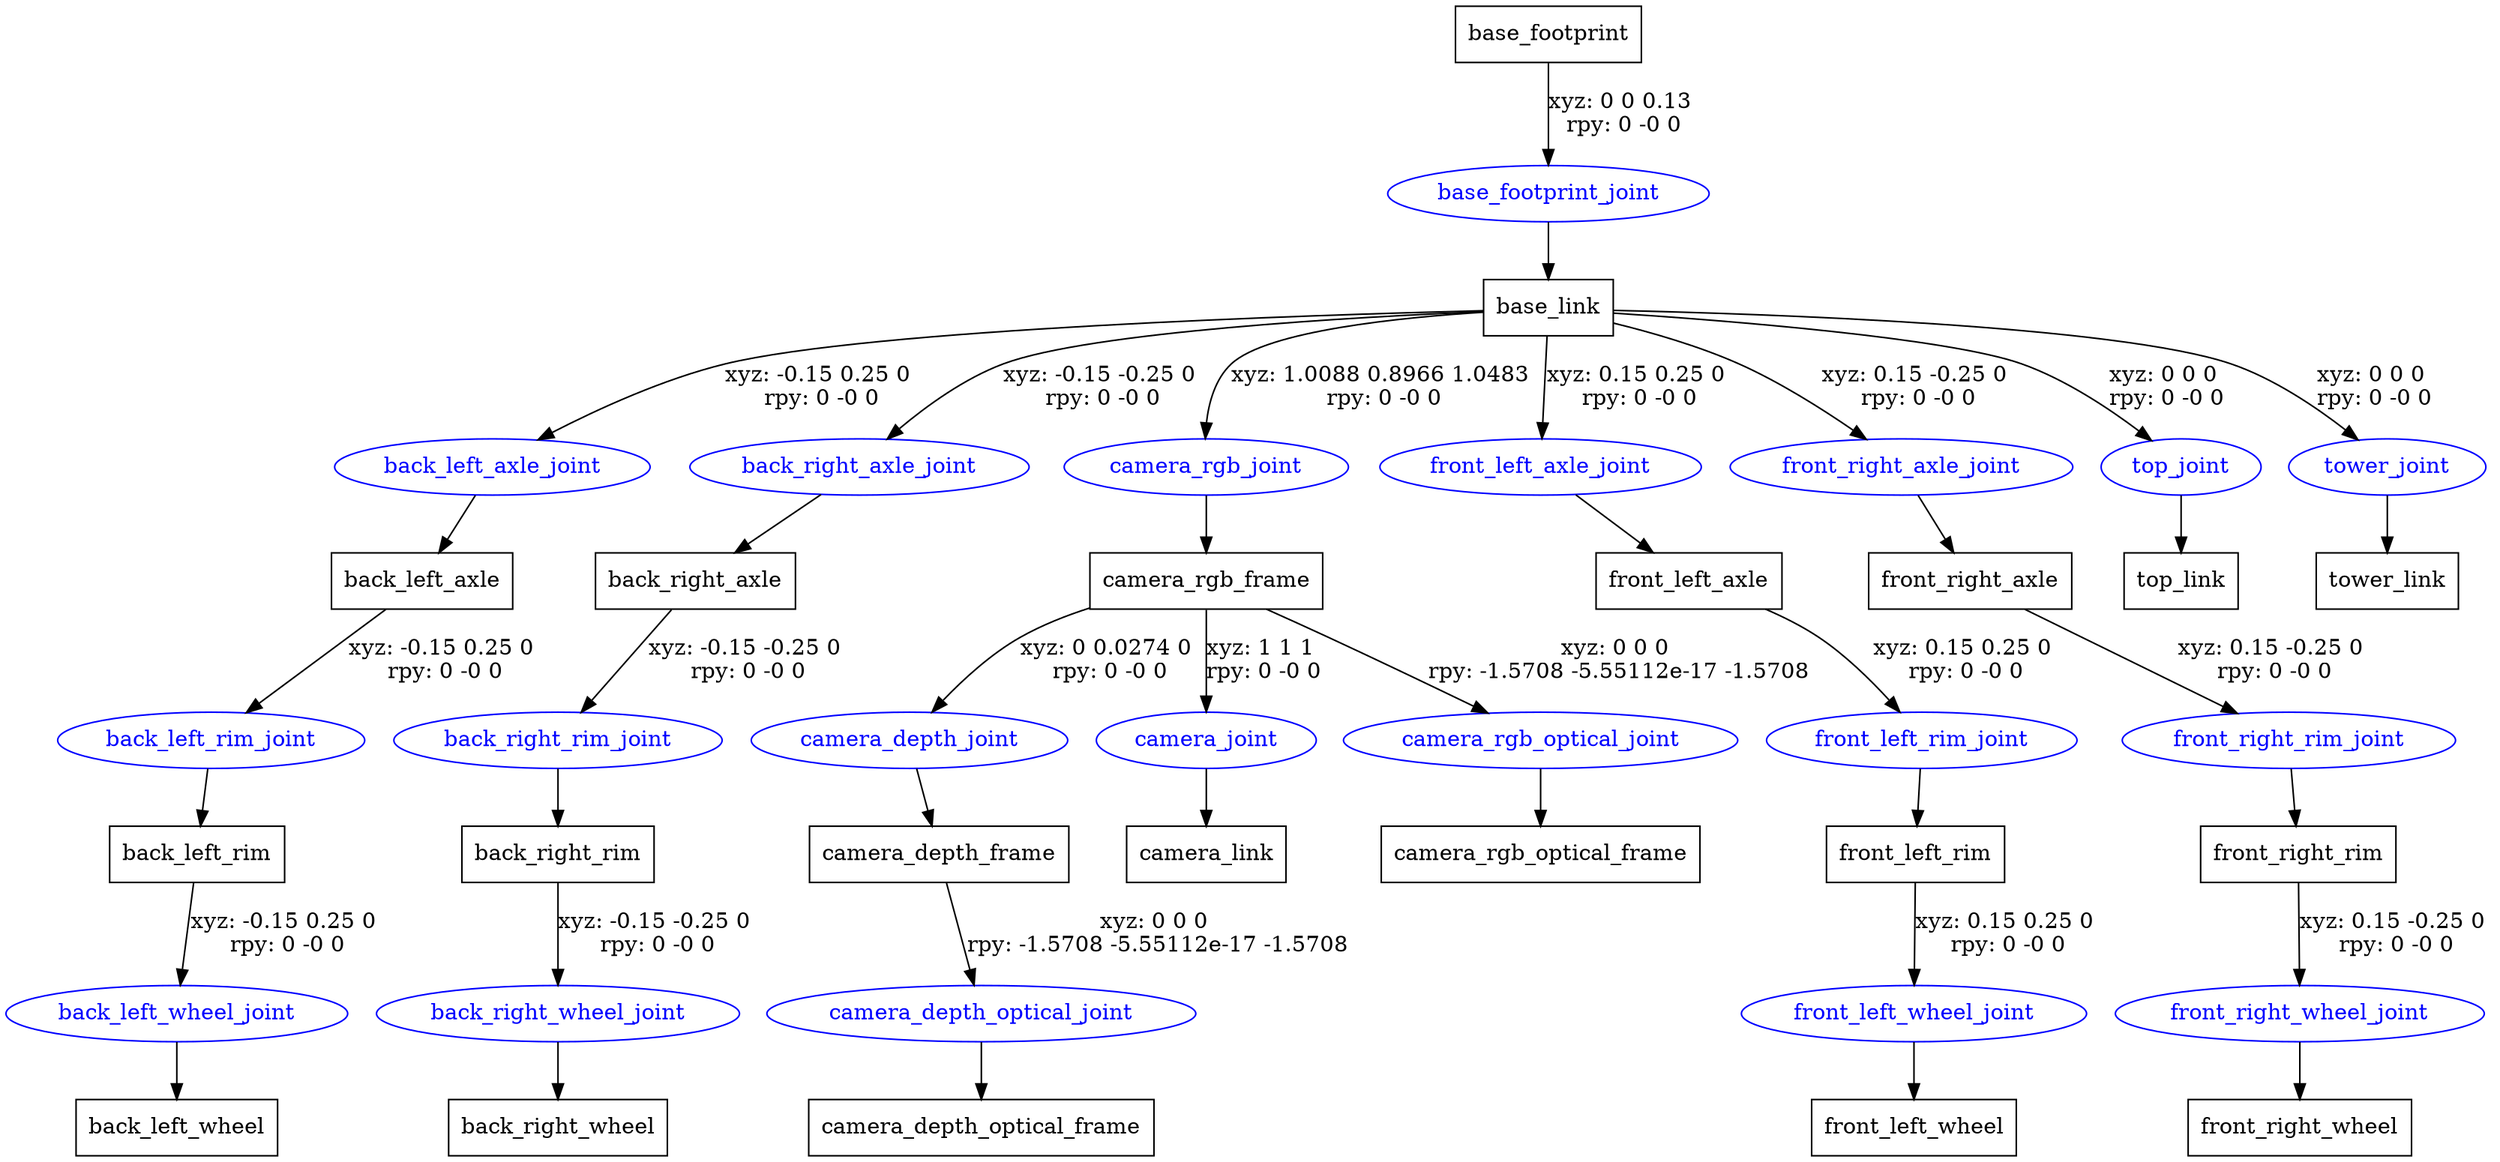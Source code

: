 digraph G {
node [shape=box];
"base_footprint" [label="base_footprint"];
"base_link" [label="base_link"];
"back_left_axle" [label="back_left_axle"];
"back_left_rim" [label="back_left_rim"];
"back_left_wheel" [label="back_left_wheel"];
"back_right_axle" [label="back_right_axle"];
"back_right_rim" [label="back_right_rim"];
"back_right_wheel" [label="back_right_wheel"];
"camera_rgb_frame" [label="camera_rgb_frame"];
"camera_depth_frame" [label="camera_depth_frame"];
"camera_depth_optical_frame" [label="camera_depth_optical_frame"];
"camera_link" [label="camera_link"];
"camera_rgb_optical_frame" [label="camera_rgb_optical_frame"];
"front_left_axle" [label="front_left_axle"];
"front_left_rim" [label="front_left_rim"];
"front_left_wheel" [label="front_left_wheel"];
"front_right_axle" [label="front_right_axle"];
"front_right_rim" [label="front_right_rim"];
"front_right_wheel" [label="front_right_wheel"];
"top_link" [label="top_link"];
"tower_link" [label="tower_link"];
node [shape=ellipse, color=blue, fontcolor=blue];
"base_footprint" -> "base_footprint_joint" [label="xyz: 0 0 0.13 \nrpy: 0 -0 0"]
"base_footprint_joint" -> "base_link"
"base_link" -> "back_left_axle_joint" [label="xyz: -0.15 0.25 0 \nrpy: 0 -0 0"]
"back_left_axle_joint" -> "back_left_axle"
"back_left_axle" -> "back_left_rim_joint" [label="xyz: -0.15 0.25 0 \nrpy: 0 -0 0"]
"back_left_rim_joint" -> "back_left_rim"
"back_left_rim" -> "back_left_wheel_joint" [label="xyz: -0.15 0.25 0 \nrpy: 0 -0 0"]
"back_left_wheel_joint" -> "back_left_wheel"
"base_link" -> "back_right_axle_joint" [label="xyz: -0.15 -0.25 0 \nrpy: 0 -0 0"]
"back_right_axle_joint" -> "back_right_axle"
"back_right_axle" -> "back_right_rim_joint" [label="xyz: -0.15 -0.25 0 \nrpy: 0 -0 0"]
"back_right_rim_joint" -> "back_right_rim"
"back_right_rim" -> "back_right_wheel_joint" [label="xyz: -0.15 -0.25 0 \nrpy: 0 -0 0"]
"back_right_wheel_joint" -> "back_right_wheel"
"base_link" -> "camera_rgb_joint" [label="xyz: 1.0088 0.8966 1.0483 \nrpy: 0 -0 0"]
"camera_rgb_joint" -> "camera_rgb_frame"
"camera_rgb_frame" -> "camera_depth_joint" [label="xyz: 0 0.0274 0 \nrpy: 0 -0 0"]
"camera_depth_joint" -> "camera_depth_frame"
"camera_depth_frame" -> "camera_depth_optical_joint" [label="xyz: 0 0 0 \nrpy: -1.5708 -5.55112e-17 -1.5708"]
"camera_depth_optical_joint" -> "camera_depth_optical_frame"
"camera_rgb_frame" -> "camera_joint" [label="xyz: 1 1 1 \nrpy: 0 -0 0"]
"camera_joint" -> "camera_link"
"camera_rgb_frame" -> "camera_rgb_optical_joint" [label="xyz: 0 0 0 \nrpy: -1.5708 -5.55112e-17 -1.5708"]
"camera_rgb_optical_joint" -> "camera_rgb_optical_frame"
"base_link" -> "front_left_axle_joint" [label="xyz: 0.15 0.25 0 \nrpy: 0 -0 0"]
"front_left_axle_joint" -> "front_left_axle"
"front_left_axle" -> "front_left_rim_joint" [label="xyz: 0.15 0.25 0 \nrpy: 0 -0 0"]
"front_left_rim_joint" -> "front_left_rim"
"front_left_rim" -> "front_left_wheel_joint" [label="xyz: 0.15 0.25 0 \nrpy: 0 -0 0"]
"front_left_wheel_joint" -> "front_left_wheel"
"base_link" -> "front_right_axle_joint" [label="xyz: 0.15 -0.25 0 \nrpy: 0 -0 0"]
"front_right_axle_joint" -> "front_right_axle"
"front_right_axle" -> "front_right_rim_joint" [label="xyz: 0.15 -0.25 0 \nrpy: 0 -0 0"]
"front_right_rim_joint" -> "front_right_rim"
"front_right_rim" -> "front_right_wheel_joint" [label="xyz: 0.15 -0.25 0 \nrpy: 0 -0 0"]
"front_right_wheel_joint" -> "front_right_wheel"
"base_link" -> "top_joint" [label="xyz: 0 0 0 \nrpy: 0 -0 0"]
"top_joint" -> "top_link"
"base_link" -> "tower_joint" [label="xyz: 0 0 0 \nrpy: 0 -0 0"]
"tower_joint" -> "tower_link"
}
